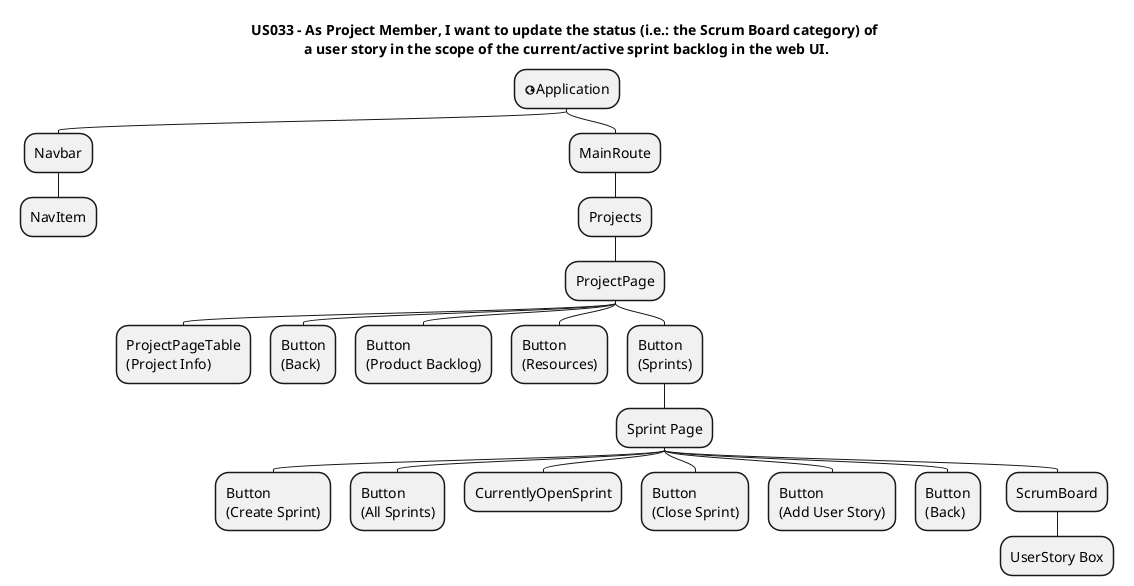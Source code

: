 @startmindmap
'https://plantuml.com/mindmap-diagram

title US033 - As Project Member, I want to update the status (i.e.: the Scrum Board category) of \na user story in the scope of the current/active sprint backlog in the web UI.
top to bottom direction

* <&globe>Application
** Navbar
*** NavItem
** MainRoute
*** Projects
**** ProjectPage
***** ProjectPageTable\n(Project Info)
***** Button\n(Back)
***** Button\n(Product Backlog)
***** Button\n(Resources)
***** Button \n(Sprints)
****** Sprint Page
******* Button\n(Create Sprint)
******* Button\n(All Sprints)
******* CurrentlyOpenSprint
******* Button\n(Close Sprint)
******* Button\n(Add User Story)
******* Button\n(Back)
******* ScrumBoard
******** UserStory Box


@endmindmap
